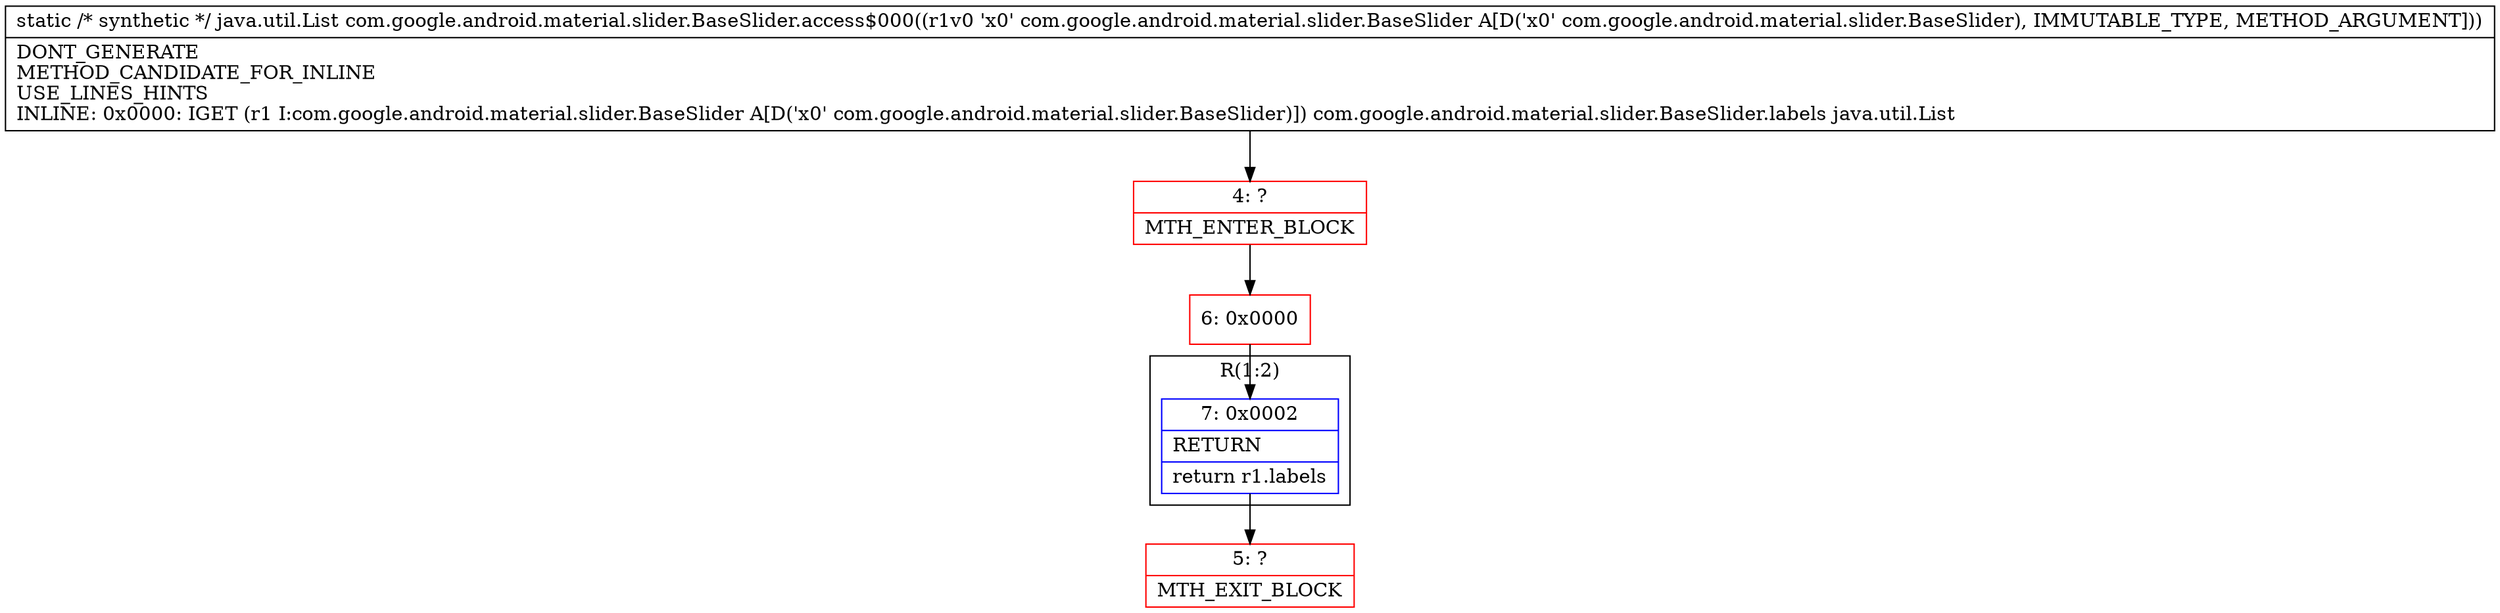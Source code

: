 digraph "CFG forcom.google.android.material.slider.BaseSlider.access$000(Lcom\/google\/android\/material\/slider\/BaseSlider;)Ljava\/util\/List;" {
subgraph cluster_Region_895029852 {
label = "R(1:2)";
node [shape=record,color=blue];
Node_7 [shape=record,label="{7\:\ 0x0002|RETURN\l|return r1.labels\l}"];
}
Node_4 [shape=record,color=red,label="{4\:\ ?|MTH_ENTER_BLOCK\l}"];
Node_6 [shape=record,color=red,label="{6\:\ 0x0000}"];
Node_5 [shape=record,color=red,label="{5\:\ ?|MTH_EXIT_BLOCK\l}"];
MethodNode[shape=record,label="{static \/* synthetic *\/ java.util.List com.google.android.material.slider.BaseSlider.access$000((r1v0 'x0' com.google.android.material.slider.BaseSlider A[D('x0' com.google.android.material.slider.BaseSlider), IMMUTABLE_TYPE, METHOD_ARGUMENT]))  | DONT_GENERATE\lMETHOD_CANDIDATE_FOR_INLINE\lUSE_LINES_HINTS\lINLINE: 0x0000: IGET  (r1 I:com.google.android.material.slider.BaseSlider A[D('x0' com.google.android.material.slider.BaseSlider)]) com.google.android.material.slider.BaseSlider.labels java.util.List\l}"];
MethodNode -> Node_4;Node_7 -> Node_5;
Node_4 -> Node_6;
Node_6 -> Node_7;
}

